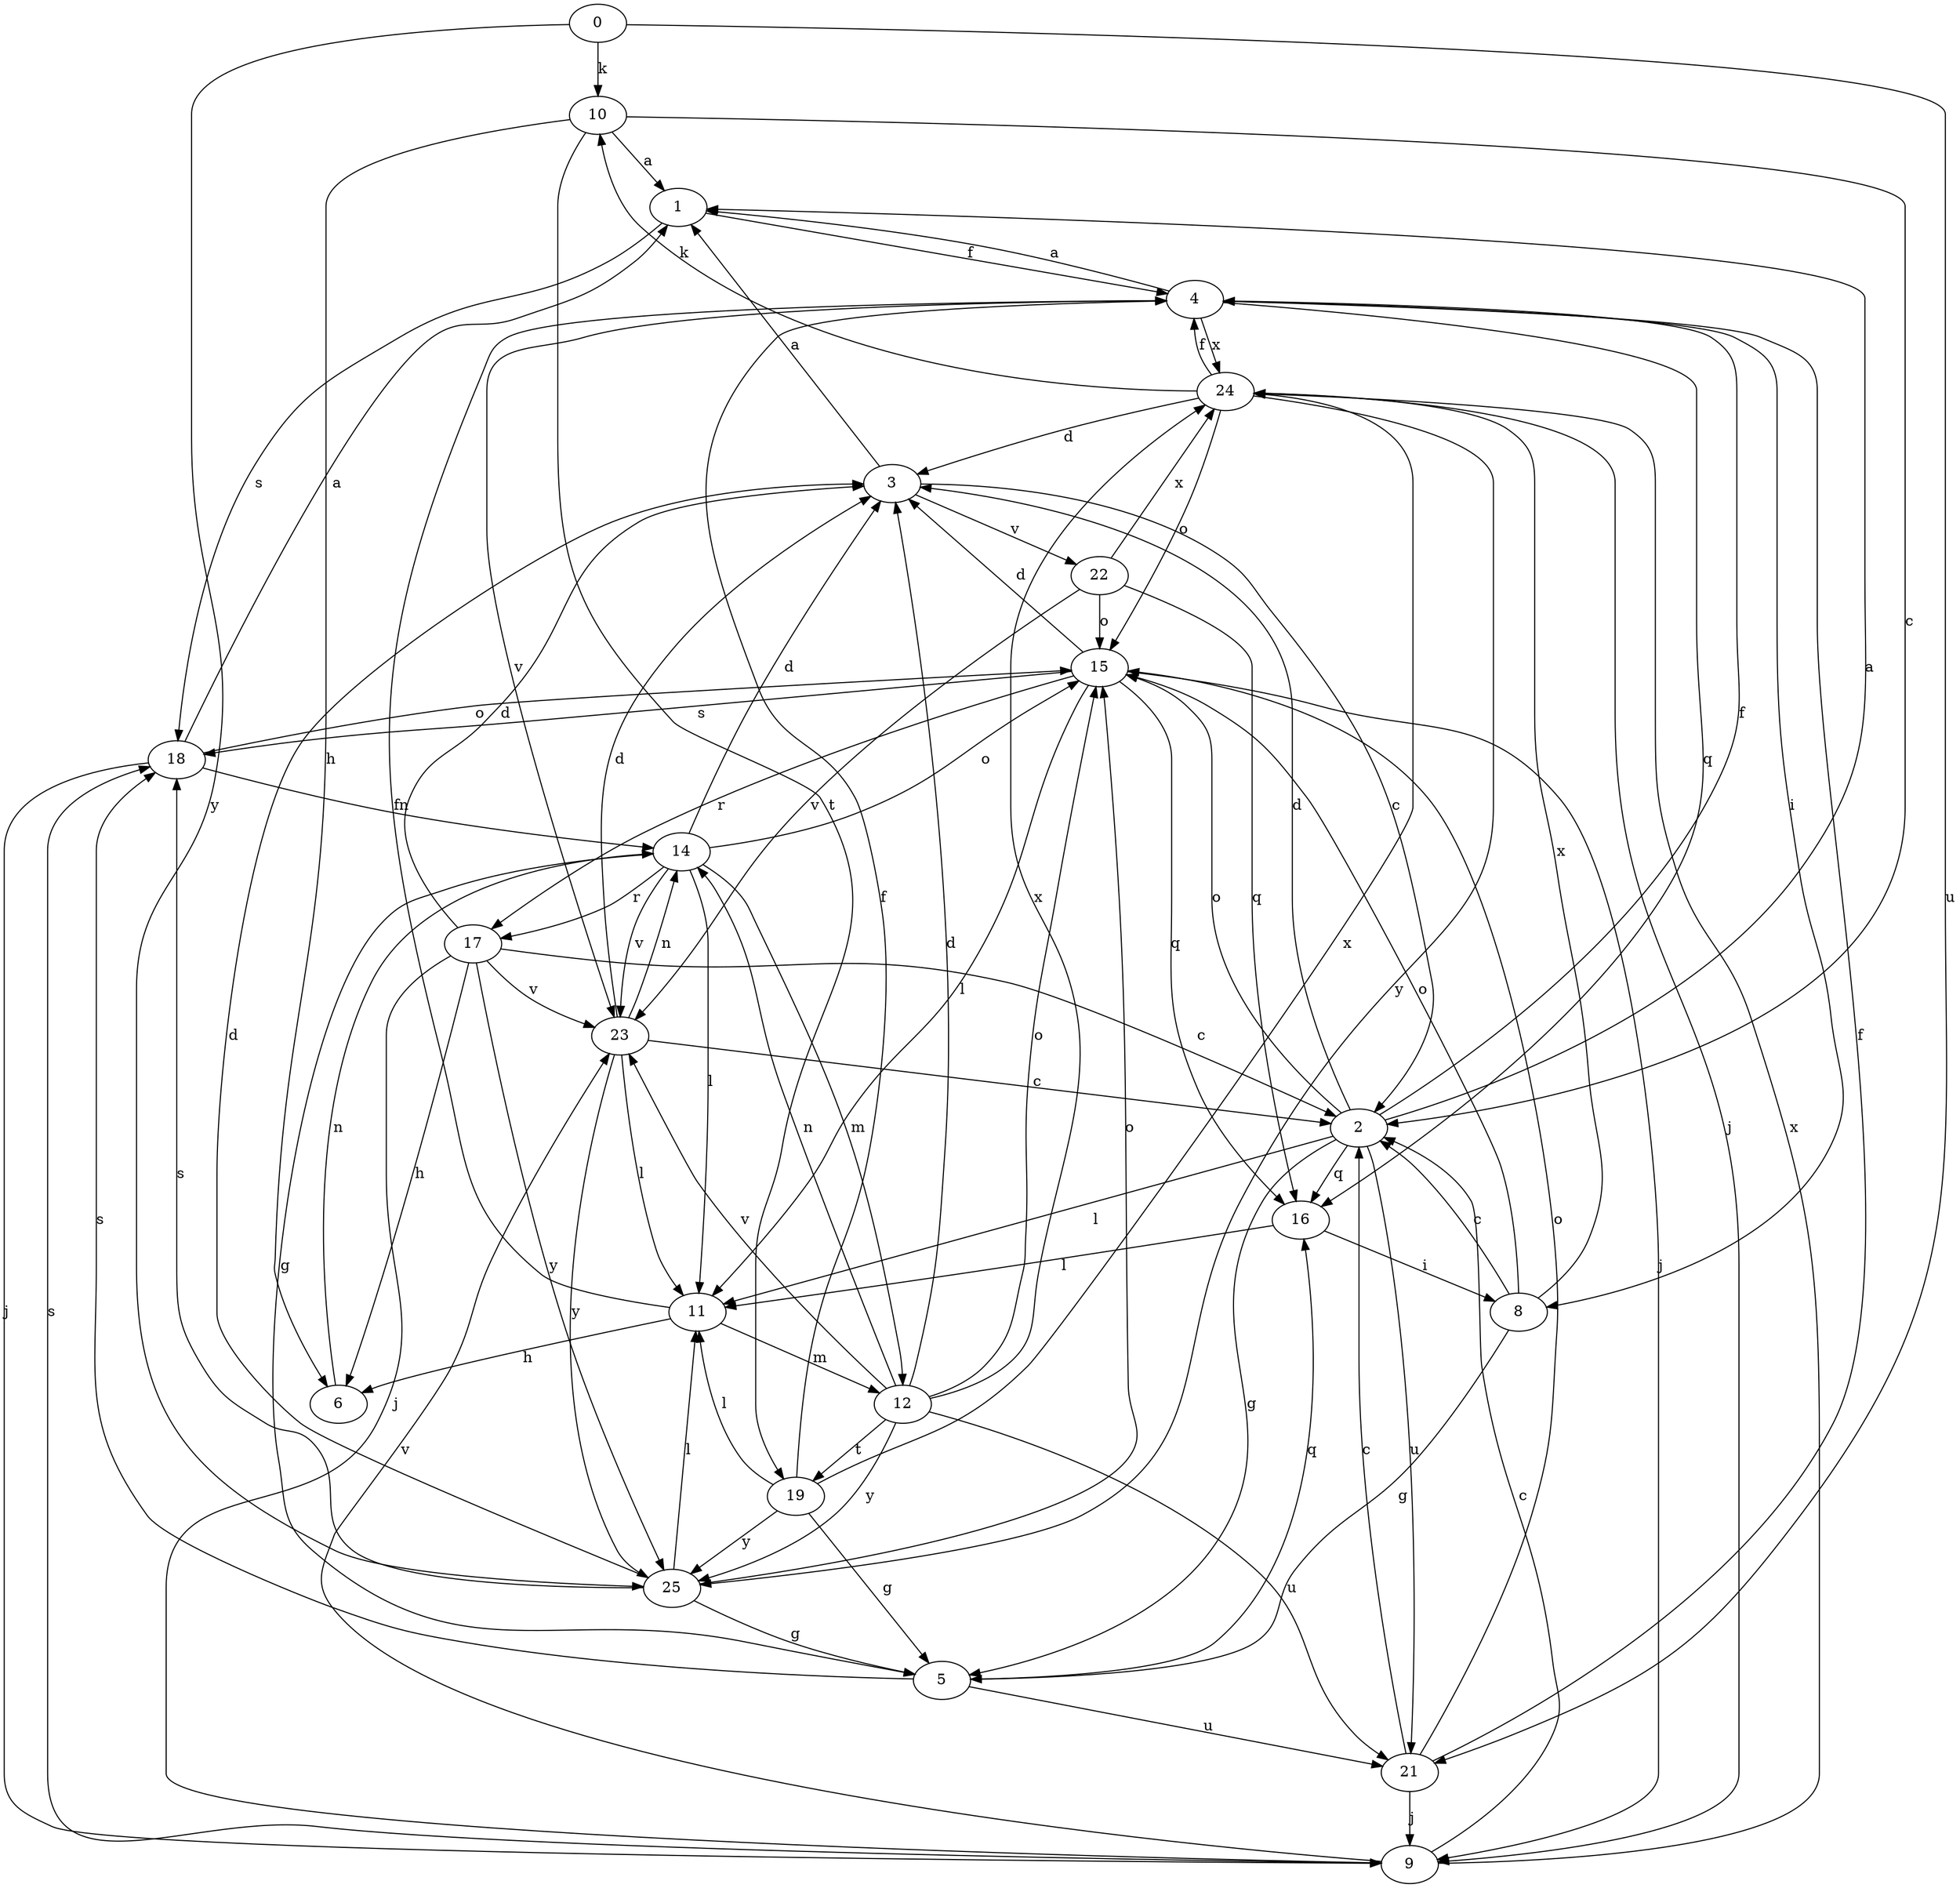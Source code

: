 strict digraph  {
0;
1;
2;
3;
4;
5;
6;
8;
9;
10;
11;
12;
14;
15;
16;
17;
18;
19;
21;
22;
23;
24;
25;
0 -> 10  [label=k];
0 -> 21  [label=u];
0 -> 25  [label=y];
1 -> 4  [label=f];
1 -> 18  [label=s];
2 -> 1  [label=a];
2 -> 3  [label=d];
2 -> 4  [label=f];
2 -> 5  [label=g];
2 -> 11  [label=l];
2 -> 15  [label=o];
2 -> 16  [label=q];
2 -> 21  [label=u];
3 -> 1  [label=a];
3 -> 2  [label=c];
3 -> 22  [label=v];
4 -> 1  [label=a];
4 -> 8  [label=i];
4 -> 16  [label=q];
4 -> 23  [label=v];
4 -> 24  [label=x];
5 -> 16  [label=q];
5 -> 18  [label=s];
5 -> 21  [label=u];
6 -> 14  [label=n];
8 -> 2  [label=c];
8 -> 5  [label=g];
8 -> 15  [label=o];
8 -> 24  [label=x];
9 -> 2  [label=c];
9 -> 18  [label=s];
9 -> 23  [label=v];
9 -> 24  [label=x];
10 -> 1  [label=a];
10 -> 2  [label=c];
10 -> 6  [label=h];
10 -> 19  [label=t];
11 -> 4  [label=f];
11 -> 6  [label=h];
11 -> 12  [label=m];
12 -> 3  [label=d];
12 -> 14  [label=n];
12 -> 15  [label=o];
12 -> 19  [label=t];
12 -> 21  [label=u];
12 -> 23  [label=v];
12 -> 24  [label=x];
12 -> 25  [label=y];
14 -> 3  [label=d];
14 -> 5  [label=g];
14 -> 11  [label=l];
14 -> 12  [label=m];
14 -> 15  [label=o];
14 -> 17  [label=r];
14 -> 23  [label=v];
15 -> 3  [label=d];
15 -> 9  [label=j];
15 -> 11  [label=l];
15 -> 16  [label=q];
15 -> 17  [label=r];
15 -> 18  [label=s];
16 -> 8  [label=i];
16 -> 11  [label=l];
17 -> 2  [label=c];
17 -> 3  [label=d];
17 -> 6  [label=h];
17 -> 9  [label=j];
17 -> 23  [label=v];
17 -> 25  [label=y];
18 -> 1  [label=a];
18 -> 9  [label=j];
18 -> 14  [label=n];
18 -> 15  [label=o];
19 -> 4  [label=f];
19 -> 5  [label=g];
19 -> 11  [label=l];
19 -> 24  [label=x];
19 -> 25  [label=y];
21 -> 2  [label=c];
21 -> 4  [label=f];
21 -> 9  [label=j];
21 -> 15  [label=o];
22 -> 15  [label=o];
22 -> 16  [label=q];
22 -> 23  [label=v];
22 -> 24  [label=x];
23 -> 2  [label=c];
23 -> 3  [label=d];
23 -> 11  [label=l];
23 -> 14  [label=n];
23 -> 25  [label=y];
24 -> 3  [label=d];
24 -> 4  [label=f];
24 -> 9  [label=j];
24 -> 10  [label=k];
24 -> 15  [label=o];
24 -> 25  [label=y];
25 -> 3  [label=d];
25 -> 5  [label=g];
25 -> 11  [label=l];
25 -> 15  [label=o];
25 -> 18  [label=s];
}
